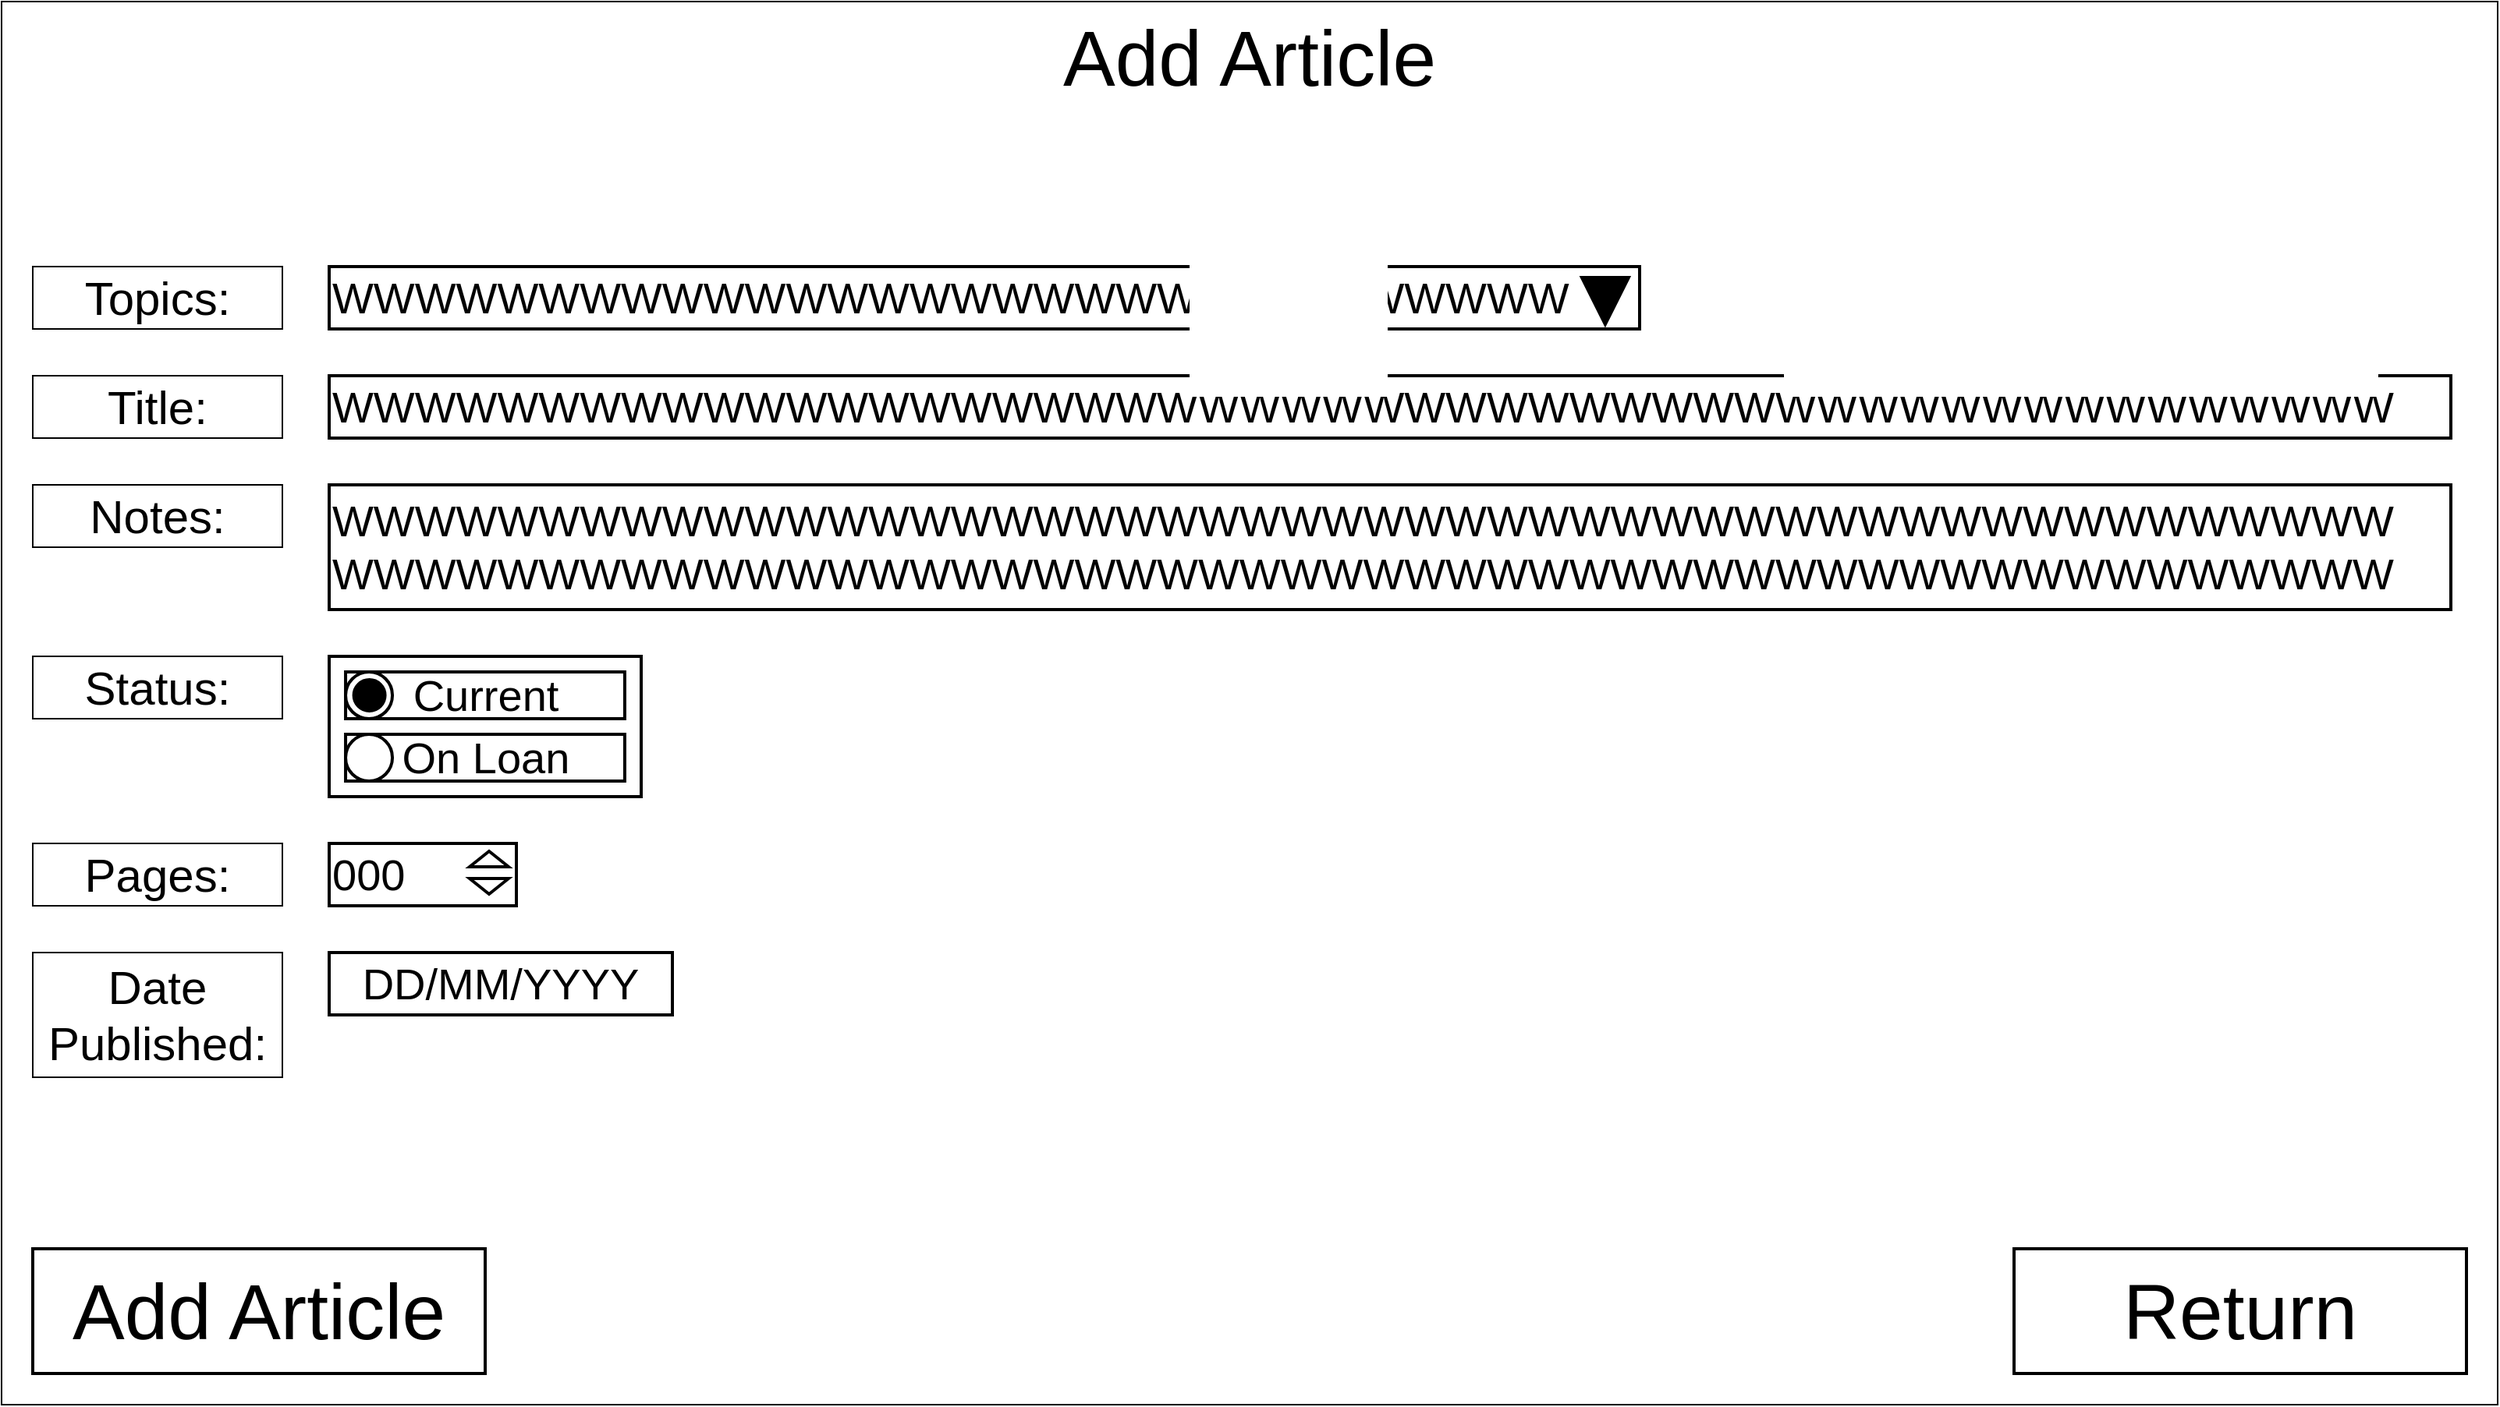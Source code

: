 <mxfile version="24.7.10">
  <diagram name="Page-1" id="N0Hd7t6T6hSaKdjdyGFI">
    <mxGraphModel dx="2625" dy="1325" grid="1" gridSize="10" guides="1" tooltips="1" connect="1" arrows="1" fold="1" page="1" pageScale="1" pageWidth="1169" pageHeight="827" math="0" shadow="0">
      <root>
        <mxCell id="0" />
        <mxCell id="1" parent="0" />
        <mxCell id="f4Jtz0p4KT4NomE1Ug3G-1" value="Add Article" style="whiteSpace=wrap;html=1;fontSize=50;verticalAlign=top;movable=0;resizable=0;rotatable=0;deletable=0;editable=0;locked=1;connectable=0;" vertex="1" parent="1">
          <mxGeometry width="1600" height="900" as="geometry" />
        </mxCell>
        <mxCell id="f4Jtz0p4KT4NomE1Ug3G-6" value="&lt;div style=&quot;font-size: 28px;&quot;&gt;WWWWWWWWWWWWWWWWWWWWWWWWWWWWWWWWWWWWWWWWWWWWWWWWWW&lt;/div&gt;&lt;div style=&quot;font-size: 28px;&quot;&gt;WWWWWWWWWWWWWWWWWWWWWWWWWWWWWWWWWWWWWWWWWWWWWWWWWW&lt;/div&gt;" style="rounded=0;whiteSpace=wrap;html=1;strokeColor=default;fontSize=28;align=left;strokeWidth=2;" vertex="1" parent="1">
          <mxGeometry x="210" y="310" width="1360" height="80" as="geometry" />
        </mxCell>
        <mxCell id="f4Jtz0p4KT4NomE1Ug3G-8" value="WWWWWWWWWWWWWWWWWWWWWWWWWWWWWWWWWWWWWWWWWWWWWWWWWW" style="rounded=0;whiteSpace=wrap;html=1;strokeColor=default;fontSize=28;align=left;strokeWidth=2;" vertex="1" parent="1">
          <mxGeometry x="210" y="240" width="1360" height="40" as="geometry" />
        </mxCell>
        <mxCell id="f4Jtz0p4KT4NomE1Ug3G-31" value="" style="group;fontSize=28;align=center;" vertex="1" connectable="0" parent="1">
          <mxGeometry x="210" y="420" width="200" height="105" as="geometry" />
        </mxCell>
        <mxCell id="f4Jtz0p4KT4NomE1Ug3G-20" value="" style="rounded=0;whiteSpace=wrap;html=1;fontSize=28;align=center;strokeWidth=2;" vertex="1" parent="f4Jtz0p4KT4NomE1Ug3G-31">
          <mxGeometry width="200" height="90" as="geometry" />
        </mxCell>
        <mxCell id="f4Jtz0p4KT4NomE1Ug3G-30" value="" style="group;fontSize=28;" vertex="1" connectable="0" parent="f4Jtz0p4KT4NomE1Ug3G-31">
          <mxGeometry x="10.526" y="10" width="178.947" height="95" as="geometry" />
        </mxCell>
        <mxCell id="f4Jtz0p4KT4NomE1Ug3G-27" value="" style="group;fontSize=28;" vertex="1" connectable="0" parent="f4Jtz0p4KT4NomE1Ug3G-30">
          <mxGeometry width="178.947" height="95" as="geometry" />
        </mxCell>
        <mxCell id="f4Jtz0p4KT4NomE1Ug3G-25" value="Current" style="rounded=0;whiteSpace=wrap;html=1;fontSize=28;align=center;strokeWidth=2;" vertex="1" parent="f4Jtz0p4KT4NomE1Ug3G-27">
          <mxGeometry width="178.947" height="30" as="geometry" />
        </mxCell>
        <mxCell id="f4Jtz0p4KT4NomE1Ug3G-26" value="" style="ellipse;whiteSpace=wrap;html=1;aspect=fixed;fontSize=28;align=center;strokeWidth=2;" vertex="1" parent="f4Jtz0p4KT4NomE1Ug3G-27">
          <mxGeometry width="30" height="30" as="geometry" />
        </mxCell>
        <mxCell id="f4Jtz0p4KT4NomE1Ug3G-29" value="" style="ellipse;whiteSpace=wrap;html=1;aspect=fixed;fillColor=#000000;fontSize=28;align=center;strokeWidth=2;" vertex="1" parent="f4Jtz0p4KT4NomE1Ug3G-27">
          <mxGeometry x="5.263" y="5" width="20" height="20" as="geometry" />
        </mxCell>
        <mxCell id="f4Jtz0p4KT4NomE1Ug3G-28" value="" style="group;fontSize=28;align=center;strokeWidth=2;" vertex="1" connectable="0" parent="f4Jtz0p4KT4NomE1Ug3G-30">
          <mxGeometry y="40" width="178.947" height="30" as="geometry" />
        </mxCell>
        <mxCell id="f4Jtz0p4KT4NomE1Ug3G-22" value="On Loan" style="rounded=0;whiteSpace=wrap;html=1;fontSize=28;align=center;strokeWidth=2;" vertex="1" parent="f4Jtz0p4KT4NomE1Ug3G-28">
          <mxGeometry width="178.947" height="30" as="geometry" />
        </mxCell>
        <mxCell id="f4Jtz0p4KT4NomE1Ug3G-19" value="" style="ellipse;whiteSpace=wrap;html=1;aspect=fixed;fontSize=28;align=center;strokeWidth=2;" vertex="1" parent="f4Jtz0p4KT4NomE1Ug3G-28">
          <mxGeometry width="30" height="30" as="geometry" />
        </mxCell>
        <mxCell id="f4Jtz0p4KT4NomE1Ug3G-37" value="" style="group;fontSize=28;strokeWidth=2;" vertex="1" connectable="0" parent="1">
          <mxGeometry x="210" y="540" width="120" height="40" as="geometry" />
        </mxCell>
        <mxCell id="f4Jtz0p4KT4NomE1Ug3G-33" value="&lt;div style=&quot;font-size: 28px;&quot;&gt;000&lt;br style=&quot;font-size: 28px;&quot;&gt;&lt;/div&gt;" style="rounded=0;whiteSpace=wrap;html=1;fontSize=28;align=left;strokeWidth=2;" vertex="1" parent="f4Jtz0p4KT4NomE1Ug3G-37">
          <mxGeometry width="120" height="40" as="geometry" />
        </mxCell>
        <mxCell id="f4Jtz0p4KT4NomE1Ug3G-34" value="" style="triangle;whiteSpace=wrap;html=1;rotation=-90;fontSize=28;strokeWidth=2;" vertex="1" parent="f4Jtz0p4KT4NomE1Ug3G-37">
          <mxGeometry x="97.5" y="-2.5" width="10" height="25" as="geometry" />
        </mxCell>
        <mxCell id="f4Jtz0p4KT4NomE1Ug3G-36" value="" style="triangle;whiteSpace=wrap;html=1;rotation=90;fontSize=28;strokeWidth=2;" vertex="1" parent="f4Jtz0p4KT4NomE1Ug3G-37">
          <mxGeometry x="97.5" y="15" width="10" height="25" as="geometry" />
        </mxCell>
        <mxCell id="f4Jtz0p4KT4NomE1Ug3G-38" value="DD/MM/YYYY" style="rounded=0;whiteSpace=wrap;html=1;fontSize=28;strokeWidth=2;" vertex="1" parent="1">
          <mxGeometry x="210" y="610" width="220" height="40" as="geometry" />
        </mxCell>
        <mxCell id="f4Jtz0p4KT4NomE1Ug3G-39" value="Title:" style="rounded=0;whiteSpace=wrap;html=1;fontSize=30;" vertex="1" parent="1">
          <mxGeometry x="20" y="240" width="160" height="40" as="geometry" />
        </mxCell>
        <mxCell id="f4Jtz0p4KT4NomE1Ug3G-40" value="Topics:" style="rounded=0;whiteSpace=wrap;html=1;fontSize=30;" vertex="1" parent="1">
          <mxGeometry x="20" y="170" width="160" height="40" as="geometry" />
        </mxCell>
        <mxCell id="f4Jtz0p4KT4NomE1Ug3G-3" value="&lt;font style=&quot;font-size: 28px;&quot;&gt;WWWWWWWWWWWWWWWWWWWWWWWWWWWWWW&lt;/font&gt;" style="rounded=0;whiteSpace=wrap;html=1;fontSize=28;align=left;strokeWidth=2;" vertex="1" parent="1">
          <mxGeometry x="210" y="170" width="840" height="40" as="geometry" />
        </mxCell>
        <mxCell id="f4Jtz0p4KT4NomE1Ug3G-4" value="" style="triangle;whiteSpace=wrap;html=1;rotation=90;fillColor=#000000;strokeWidth=2;" vertex="1" parent="1">
          <mxGeometry x="1012.94" y="177.06" width="30" height="30" as="geometry" />
        </mxCell>
        <mxCell id="f4Jtz0p4KT4NomE1Ug3G-43" value="Notes:" style="rounded=0;whiteSpace=wrap;html=1;fontSize=30;" vertex="1" parent="1">
          <mxGeometry x="20" y="310" width="160" height="40" as="geometry" />
        </mxCell>
        <mxCell id="f4Jtz0p4KT4NomE1Ug3G-44" value="Status:" style="rounded=0;whiteSpace=wrap;html=1;fontSize=30;" vertex="1" parent="1">
          <mxGeometry x="20" y="420" width="160" height="40" as="geometry" />
        </mxCell>
        <mxCell id="f4Jtz0p4KT4NomE1Ug3G-45" value="Pages:" style="rounded=0;whiteSpace=wrap;html=1;fontSize=30;" vertex="1" parent="1">
          <mxGeometry x="20" y="540" width="160" height="40" as="geometry" />
        </mxCell>
        <mxCell id="f4Jtz0p4KT4NomE1Ug3G-46" value="Date &lt;br&gt;Published:" style="rounded=0;whiteSpace=wrap;html=1;fontSize=30;" vertex="1" parent="1">
          <mxGeometry x="20" y="610" width="160" height="80" as="geometry" />
        </mxCell>
        <mxCell id="f4Jtz0p4KT4NomE1Ug3G-47" value="Add Article" style="rounded=0;whiteSpace=wrap;html=1;fontSize=50;strokeWidth=2;" vertex="1" parent="1">
          <mxGeometry x="20" y="800" width="290" height="80" as="geometry" />
        </mxCell>
        <mxCell id="f4Jtz0p4KT4NomE1Ug3G-48" value="Return" style="rounded=0;whiteSpace=wrap;html=1;fontSize=50;strokeWidth=2;" vertex="1" parent="1">
          <mxGeometry x="1290" y="800" width="290" height="80" as="geometry" />
        </mxCell>
      </root>
    </mxGraphModel>
  </diagram>
</mxfile>

